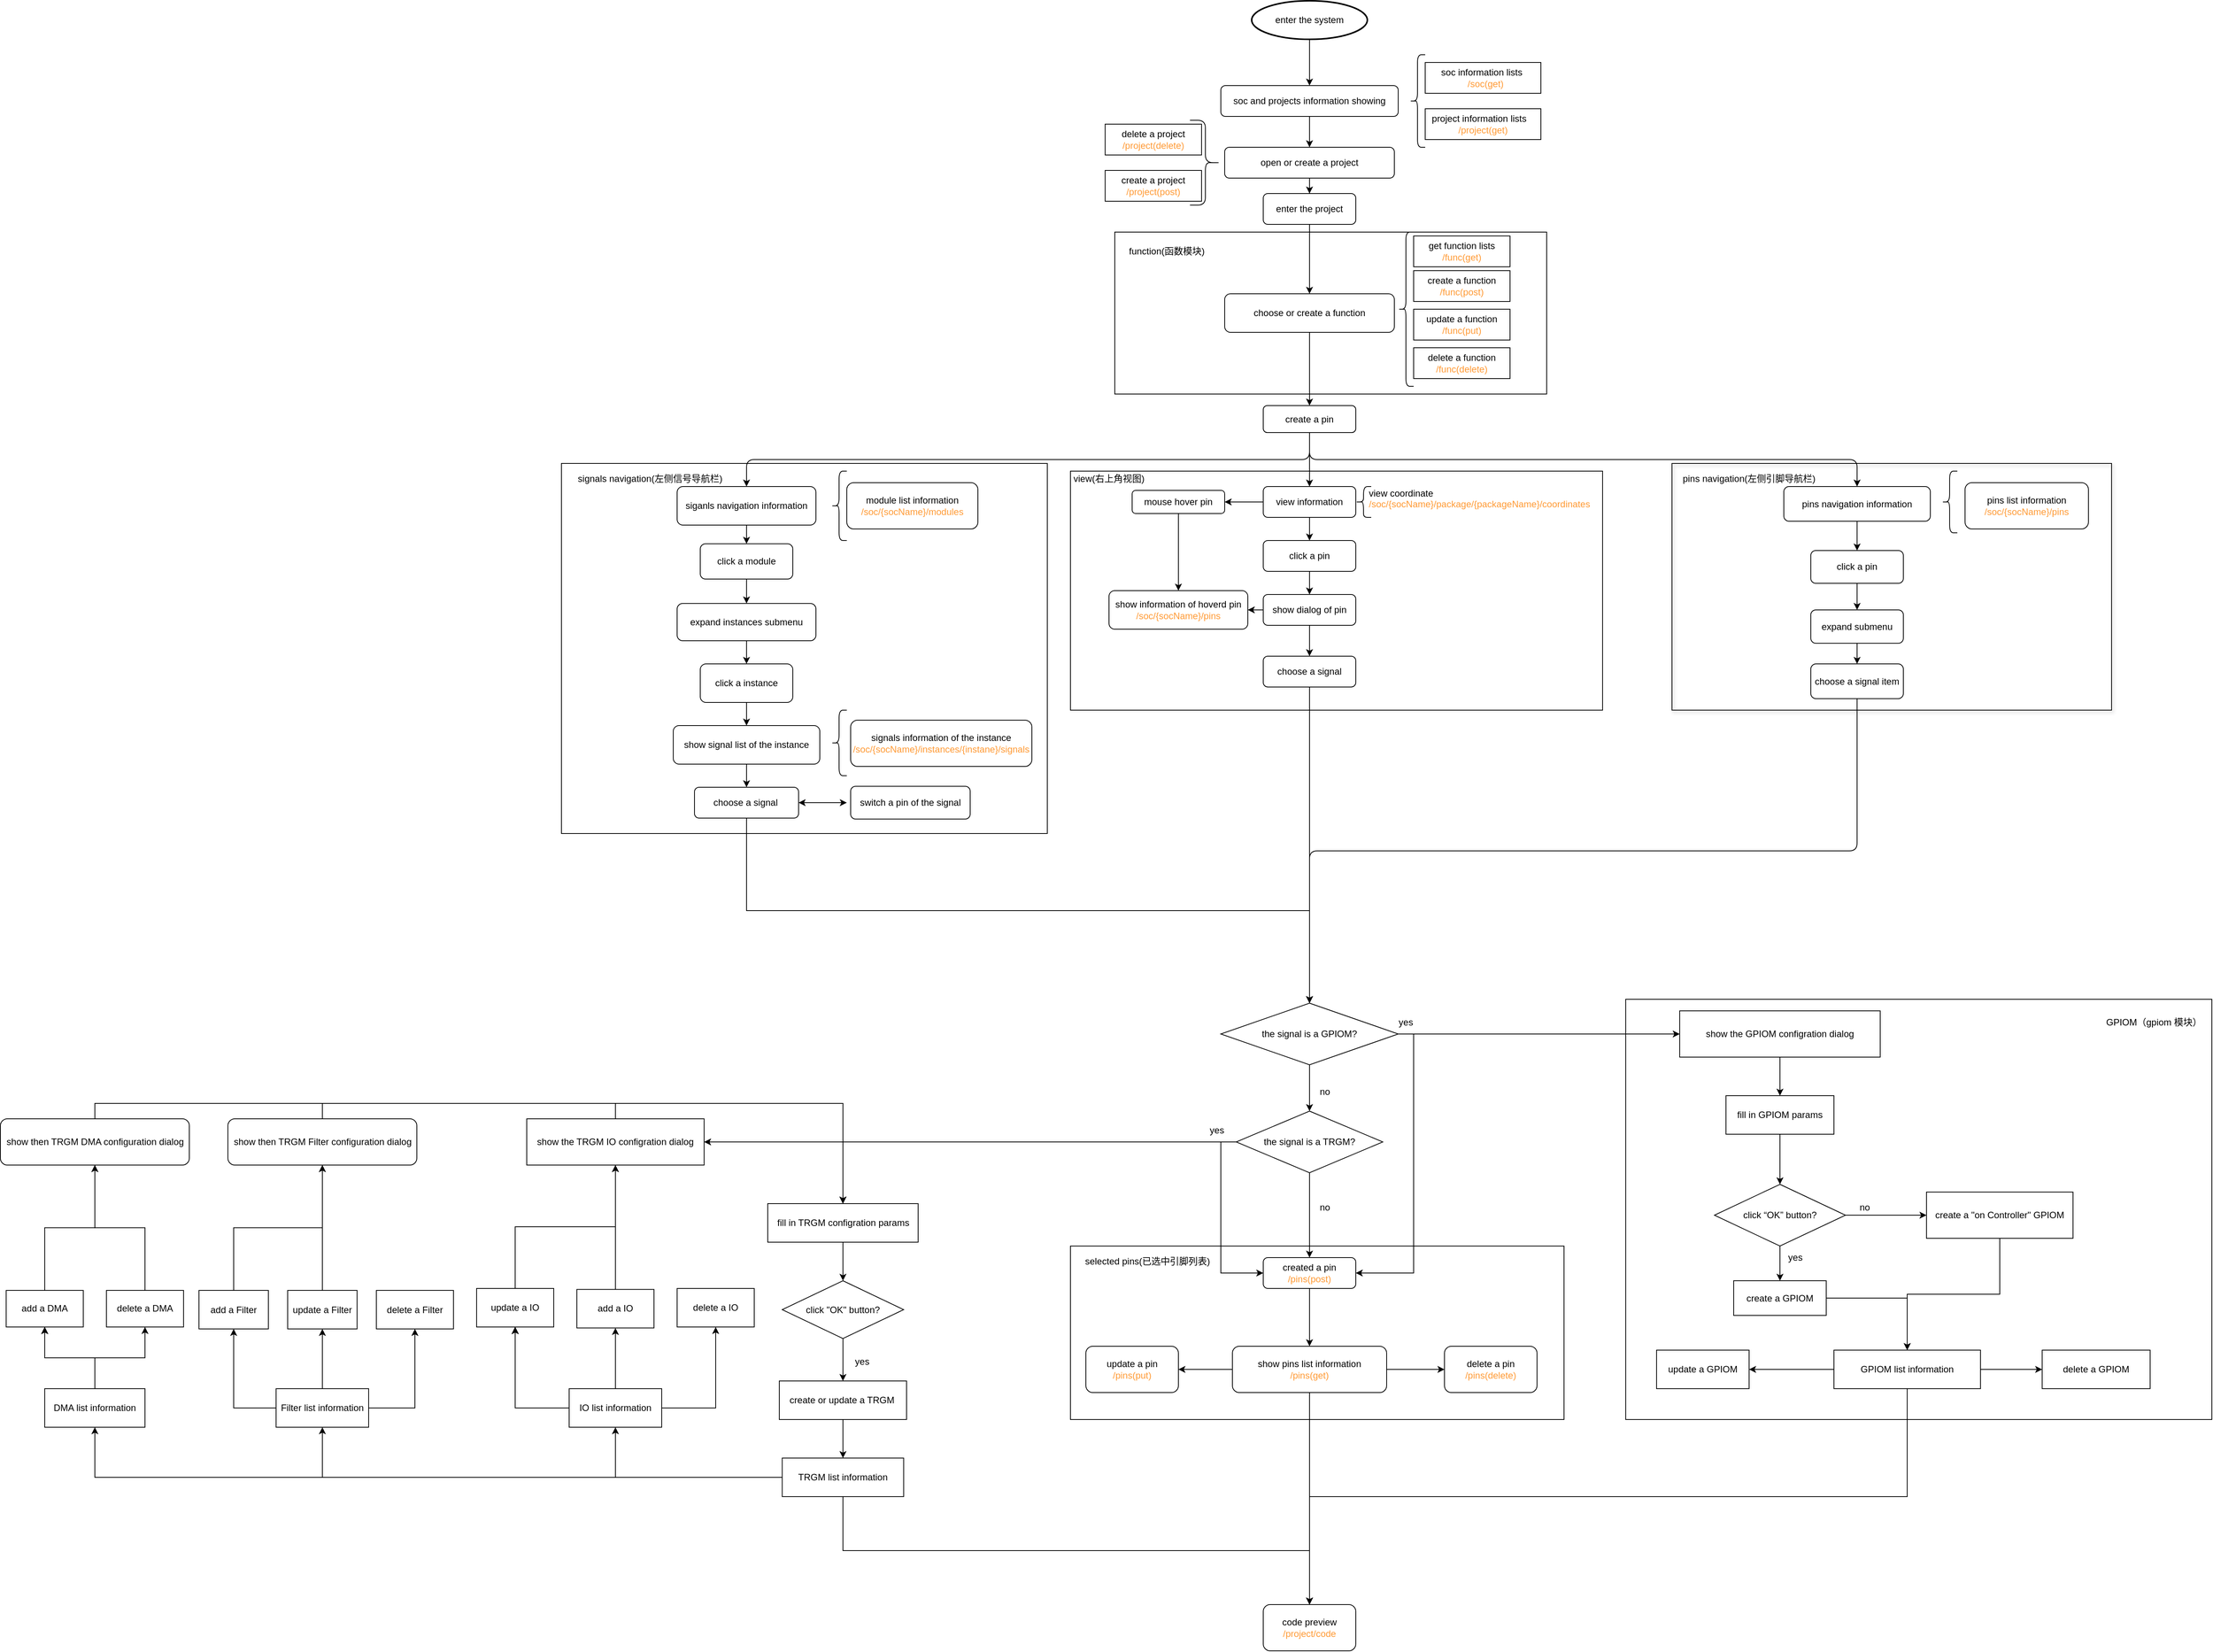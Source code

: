 <mxfile version="21.6.8" type="github">
  <diagram name="Page-1" id="edf60f1a-56cd-e834-aa8a-f176f3a09ee4">
    <mxGraphModel dx="4383" dy="2027" grid="1" gridSize="10" guides="1" tooltips="1" connect="1" arrows="1" fold="1" page="1" pageScale="1" pageWidth="1100" pageHeight="850" background="none" math="0" shadow="0">
      <root>
        <mxCell id="0" />
        <mxCell id="1" parent="0" />
        <mxCell id="0kwE7LdaJHEwsBCoahu8-102" value="" style="rounded=0;whiteSpace=wrap;html=1;fillColor=none;" vertex="1" parent="1">
          <mxGeometry x="850" y="1185" width="760" height="545" as="geometry" />
        </mxCell>
        <mxCell id="0kwE7LdaJHEwsBCoahu8-97" value="" style="rounded=0;whiteSpace=wrap;html=1;fillColor=none;" vertex="1" parent="1">
          <mxGeometry x="130" y="1505" width="640" height="225" as="geometry" />
        </mxCell>
        <mxCell id="0kwE7LdaJHEwsBCoahu8-68" value="" style="rounded=0;whiteSpace=wrap;html=1;fillColor=none;" vertex="1" parent="1">
          <mxGeometry x="187.5" y="190" width="560" height="210" as="geometry" />
        </mxCell>
        <mxCell id="0kwE7LdaJHEwsBCoahu8-44" value="" style="rounded=0;whiteSpace=wrap;html=1;fillColor=none;" vertex="1" parent="1">
          <mxGeometry x="-530" y="490" width="630" height="480" as="geometry" />
        </mxCell>
        <mxCell id="0kwE7LdaJHEwsBCoahu8-19" value="" style="rounded=0;whiteSpace=wrap;html=1;shadow=1;fillColor=none;" vertex="1" parent="1">
          <mxGeometry x="910" y="490" width="570" height="320" as="geometry" />
        </mxCell>
        <mxCell id="lEjcD8XYRMhrM-3Tr-5c-185" value="" style="rounded=0;whiteSpace=wrap;html=1;gradientColor=default;fillColor=none;" parent="1" vertex="1">
          <mxGeometry x="130" y="500" width="690" height="310" as="geometry" />
        </mxCell>
        <mxCell id="lEjcD8XYRMhrM-3Tr-5c-83" style="edgeStyle=orthogonalEdgeStyle;rounded=0;orthogonalLoop=1;jettySize=auto;html=1;exitX=0.5;exitY=1;exitDx=0;exitDy=0;entryX=0.5;entryY=0;entryDx=0;entryDy=0;" parent="1" source="lEjcD8XYRMhrM-3Tr-5c-56" target="lEjcD8XYRMhrM-3Tr-5c-76" edge="1">
          <mxGeometry relative="1" as="geometry" />
        </mxCell>
        <mxCell id="lEjcD8XYRMhrM-3Tr-5c-56" value="soc and projects information showing" style="rounded=1;whiteSpace=wrap;html=1;" parent="1" vertex="1">
          <mxGeometry x="325" width="230" height="40" as="geometry" />
        </mxCell>
        <mxCell id="lEjcD8XYRMhrM-3Tr-5c-99" value="" style="edgeStyle=orthogonalEdgeStyle;rounded=0;orthogonalLoop=1;jettySize=auto;html=1;" parent="1" source="lEjcD8XYRMhrM-3Tr-5c-76" target="lEjcD8XYRMhrM-3Tr-5c-98" edge="1">
          <mxGeometry relative="1" as="geometry" />
        </mxCell>
        <mxCell id="lEjcD8XYRMhrM-3Tr-5c-76" value="open or create a project" style="rounded=1;whiteSpace=wrap;html=1;" parent="1" vertex="1">
          <mxGeometry x="330" y="80" width="220" height="40" as="geometry" />
        </mxCell>
        <mxCell id="0kwE7LdaJHEwsBCoahu8-67" style="edgeStyle=orthogonalEdgeStyle;rounded=0;orthogonalLoop=1;jettySize=auto;html=1;exitX=0.5;exitY=1;exitDx=0;exitDy=0;exitPerimeter=0;" edge="1" parent="1" source="lEjcD8XYRMhrM-3Tr-5c-91" target="lEjcD8XYRMhrM-3Tr-5c-56">
          <mxGeometry relative="1" as="geometry" />
        </mxCell>
        <mxCell id="lEjcD8XYRMhrM-3Tr-5c-91" value="enter the system" style="strokeWidth=2;html=1;shape=mxgraph.flowchart.start_1;whiteSpace=wrap;" parent="1" vertex="1">
          <mxGeometry x="365" y="-110" width="150" height="50" as="geometry" />
        </mxCell>
        <mxCell id="lEjcD8XYRMhrM-3Tr-5c-86" value="create a project&lt;br&gt;&lt;font color=&quot;#ff9933&quot;&gt;/project(post)&lt;/font&gt;" style="whiteSpace=wrap;html=1;" parent="1" vertex="1">
          <mxGeometry x="175" y="110" width="125" height="40" as="geometry" />
        </mxCell>
        <mxCell id="lEjcD8XYRMhrM-3Tr-5c-88" value="delete a project&lt;br&gt;&lt;font color=&quot;#ff9933&quot;&gt;/project(delete)&lt;/font&gt;" style="whiteSpace=wrap;html=1;" parent="1" vertex="1">
          <mxGeometry x="175" y="50" width="125" height="40" as="geometry" />
        </mxCell>
        <mxCell id="lEjcD8XYRMhrM-3Tr-5c-95" value="" style="shape=curlyBracket;whiteSpace=wrap;html=1;rounded=1;flipH=1;labelPosition=right;verticalLabelPosition=middle;align=left;verticalAlign=middle;size=0.5;" parent="1" vertex="1">
          <mxGeometry x="285" y="45" width="40" height="110" as="geometry" />
        </mxCell>
        <mxCell id="lEjcD8XYRMhrM-3Tr-5c-70" value="soc information lists&amp;nbsp; &amp;nbsp;&amp;nbsp;&lt;font color=&quot;#ff9933&quot;&gt;/soc(get)&lt;/font&gt;" style="whiteSpace=wrap;html=1;" parent="1" vertex="1">
          <mxGeometry x="590" y="-30" width="150" height="40" as="geometry" />
        </mxCell>
        <mxCell id="lEjcD8XYRMhrM-3Tr-5c-72" value="project information lists&amp;nbsp; &amp;nbsp; &lt;font color=&quot;#ff9933&quot;&gt;/project(get)&lt;/font&gt;" style="whiteSpace=wrap;html=1;" parent="1" vertex="1">
          <mxGeometry x="590" y="30" width="150" height="40" as="geometry" />
        </mxCell>
        <mxCell id="lEjcD8XYRMhrM-3Tr-5c-97" value="" style="shape=curlyBracket;whiteSpace=wrap;html=1;rounded=1;labelPosition=left;verticalLabelPosition=middle;align=right;verticalAlign=middle;" parent="1" vertex="1">
          <mxGeometry x="570" y="-40" width="20" height="120" as="geometry" />
        </mxCell>
        <mxCell id="lEjcD8XYRMhrM-3Tr-5c-101" value="" style="edgeStyle=orthogonalEdgeStyle;rounded=0;orthogonalLoop=1;jettySize=auto;html=1;" parent="1" source="lEjcD8XYRMhrM-3Tr-5c-98" target="lEjcD8XYRMhrM-3Tr-5c-100" edge="1">
          <mxGeometry relative="1" as="geometry" />
        </mxCell>
        <mxCell id="lEjcD8XYRMhrM-3Tr-5c-98" value="enter the project" style="whiteSpace=wrap;html=1;rounded=1;" parent="1" vertex="1">
          <mxGeometry x="380" y="140" width="120" height="40" as="geometry" />
        </mxCell>
        <mxCell id="lEjcD8XYRMhrM-3Tr-5c-157" value="" style="edgeStyle=orthogonalEdgeStyle;rounded=0;orthogonalLoop=1;jettySize=auto;html=1;" parent="1" source="lEjcD8XYRMhrM-3Tr-5c-100" target="lEjcD8XYRMhrM-3Tr-5c-156" edge="1">
          <mxGeometry relative="1" as="geometry" />
        </mxCell>
        <mxCell id="lEjcD8XYRMhrM-3Tr-5c-100" value="choose or create a function" style="whiteSpace=wrap;html=1;rounded=1;" parent="1" vertex="1">
          <mxGeometry x="330" y="270" width="220" height="50" as="geometry" />
        </mxCell>
        <mxCell id="lEjcD8XYRMhrM-3Tr-5c-102" value="" style="shape=curlyBracket;whiteSpace=wrap;html=1;rounded=1;labelPosition=left;verticalLabelPosition=middle;align=right;verticalAlign=middle;" parent="1" vertex="1">
          <mxGeometry x="555" y="190" width="20" height="200" as="geometry" />
        </mxCell>
        <mxCell id="lEjcD8XYRMhrM-3Tr-5c-103" value="get function lists&lt;br&gt;&lt;font color=&quot;#ff9933&quot;&gt;/func(get)&lt;/font&gt;" style="whiteSpace=wrap;html=1;" parent="1" vertex="1">
          <mxGeometry x="575" y="195" width="125" height="40" as="geometry" />
        </mxCell>
        <mxCell id="lEjcD8XYRMhrM-3Tr-5c-104" value="create a function&lt;br&gt;&lt;font color=&quot;#ff9933&quot;&gt;/func(post)&lt;/font&gt;" style="whiteSpace=wrap;html=1;" parent="1" vertex="1">
          <mxGeometry x="575" y="240" width="125" height="40" as="geometry" />
        </mxCell>
        <mxCell id="lEjcD8XYRMhrM-3Tr-5c-105" value="update a function&lt;br&gt;&lt;font color=&quot;#ff9933&quot;&gt;/func(put)&lt;/font&gt;" style="whiteSpace=wrap;html=1;" parent="1" vertex="1">
          <mxGeometry x="575" y="290" width="125" height="40" as="geometry" />
        </mxCell>
        <mxCell id="lEjcD8XYRMhrM-3Tr-5c-106" value="delete a function&lt;br&gt;&lt;font color=&quot;#ff9933&quot;&gt;/func(delete)&lt;/font&gt;" style="whiteSpace=wrap;html=1;" parent="1" vertex="1">
          <mxGeometry x="575" y="340" width="125" height="40" as="geometry" />
        </mxCell>
        <mxCell id="lEjcD8XYRMhrM-3Tr-5c-159" value="" style="edgeStyle=orthogonalEdgeStyle;rounded=1;orthogonalLoop=1;jettySize=auto;html=1;" parent="1" source="lEjcD8XYRMhrM-3Tr-5c-156" target="lEjcD8XYRMhrM-3Tr-5c-158" edge="1">
          <mxGeometry relative="1" as="geometry" />
        </mxCell>
        <mxCell id="0kwE7LdaJHEwsBCoahu8-20" style="edgeStyle=orthogonalEdgeStyle;rounded=1;orthogonalLoop=1;jettySize=auto;html=1;exitX=0.5;exitY=1;exitDx=0;exitDy=0;entryX=0.5;entryY=0;entryDx=0;entryDy=0;" edge="1" parent="1" source="lEjcD8XYRMhrM-3Tr-5c-156" target="lEjcD8XYRMhrM-3Tr-5c-186">
          <mxGeometry relative="1" as="geometry" />
        </mxCell>
        <mxCell id="0kwE7LdaJHEwsBCoahu8-47" style="edgeStyle=orthogonalEdgeStyle;rounded=1;orthogonalLoop=1;jettySize=auto;html=1;exitX=0.5;exitY=1;exitDx=0;exitDy=0;" edge="1" parent="1" source="lEjcD8XYRMhrM-3Tr-5c-156" target="0kwE7LdaJHEwsBCoahu8-22">
          <mxGeometry relative="1" as="geometry" />
        </mxCell>
        <mxCell id="lEjcD8XYRMhrM-3Tr-5c-156" value="create a pin" style="whiteSpace=wrap;html=1;rounded=1;" parent="1" vertex="1">
          <mxGeometry x="380" y="415" width="120" height="35" as="geometry" />
        </mxCell>
        <mxCell id="lEjcD8XYRMhrM-3Tr-5c-168" value="" style="edgeStyle=orthogonalEdgeStyle;rounded=0;orthogonalLoop=1;jettySize=auto;html=1;" parent="1" source="lEjcD8XYRMhrM-3Tr-5c-158" target="lEjcD8XYRMhrM-3Tr-5c-167" edge="1">
          <mxGeometry relative="1" as="geometry" />
        </mxCell>
        <mxCell id="lEjcD8XYRMhrM-3Tr-5c-172" value="" style="edgeStyle=orthogonalEdgeStyle;rounded=0;orthogonalLoop=1;jettySize=auto;html=1;" parent="1" source="lEjcD8XYRMhrM-3Tr-5c-158" target="lEjcD8XYRMhrM-3Tr-5c-171" edge="1">
          <mxGeometry relative="1" as="geometry" />
        </mxCell>
        <mxCell id="lEjcD8XYRMhrM-3Tr-5c-158" value="view information" style="whiteSpace=wrap;html=1;rounded=1;" parent="1" vertex="1">
          <mxGeometry x="380" y="520" width="120" height="40" as="geometry" />
        </mxCell>
        <mxCell id="lEjcD8XYRMhrM-3Tr-5c-160" value="view(右上角视图)" style="text;html=1;strokeColor=none;fillColor=none;align=center;verticalAlign=middle;whiteSpace=wrap;rounded=0;" parent="1" vertex="1">
          <mxGeometry x="120" y="495" width="120" height="30" as="geometry" />
        </mxCell>
        <mxCell id="lEjcD8XYRMhrM-3Tr-5c-170" value="" style="edgeStyle=orthogonalEdgeStyle;rounded=0;orthogonalLoop=1;jettySize=auto;html=1;" parent="1" source="lEjcD8XYRMhrM-3Tr-5c-167" target="lEjcD8XYRMhrM-3Tr-5c-169" edge="1">
          <mxGeometry relative="1" as="geometry" />
        </mxCell>
        <mxCell id="lEjcD8XYRMhrM-3Tr-5c-167" value="mouse hover pin" style="whiteSpace=wrap;html=1;rounded=1;" parent="1" vertex="1">
          <mxGeometry x="210" y="525" width="120" height="30" as="geometry" />
        </mxCell>
        <mxCell id="lEjcD8XYRMhrM-3Tr-5c-169" value="show information of hoverd pin&lt;br&gt;&lt;font color=&quot;#ff9933&quot;&gt;/soc/{socName}/pins&lt;/font&gt;" style="whiteSpace=wrap;html=1;rounded=1;" parent="1" vertex="1">
          <mxGeometry x="180" y="655" width="180" height="50" as="geometry" />
        </mxCell>
        <mxCell id="lEjcD8XYRMhrM-3Tr-5c-174" value="" style="edgeStyle=orthogonalEdgeStyle;rounded=0;orthogonalLoop=1;jettySize=auto;html=1;" parent="1" source="lEjcD8XYRMhrM-3Tr-5c-171" target="lEjcD8XYRMhrM-3Tr-5c-173" edge="1">
          <mxGeometry relative="1" as="geometry" />
        </mxCell>
        <mxCell id="lEjcD8XYRMhrM-3Tr-5c-171" value="click a pin" style="whiteSpace=wrap;html=1;rounded=1;" parent="1" vertex="1">
          <mxGeometry x="380" y="590" width="120" height="40" as="geometry" />
        </mxCell>
        <mxCell id="lEjcD8XYRMhrM-3Tr-5c-176" value="" style="edgeStyle=orthogonalEdgeStyle;rounded=0;orthogonalLoop=1;jettySize=auto;html=1;" parent="1" source="lEjcD8XYRMhrM-3Tr-5c-173" target="lEjcD8XYRMhrM-3Tr-5c-175" edge="1">
          <mxGeometry relative="1" as="geometry" />
        </mxCell>
        <mxCell id="0kwE7LdaJHEwsBCoahu8-9" style="edgeStyle=orthogonalEdgeStyle;rounded=0;orthogonalLoop=1;jettySize=auto;html=1;exitX=0;exitY=0.5;exitDx=0;exitDy=0;entryX=1;entryY=0.5;entryDx=0;entryDy=0;" edge="1" parent="1" source="lEjcD8XYRMhrM-3Tr-5c-173" target="lEjcD8XYRMhrM-3Tr-5c-169">
          <mxGeometry relative="1" as="geometry" />
        </mxCell>
        <mxCell id="lEjcD8XYRMhrM-3Tr-5c-173" value="show dialog of pin" style="whiteSpace=wrap;html=1;rounded=1;" parent="1" vertex="1">
          <mxGeometry x="380" y="660" width="120" height="40" as="geometry" />
        </mxCell>
        <mxCell id="lEjcD8XYRMhrM-3Tr-5c-178" value="" style="edgeStyle=orthogonalEdgeStyle;rounded=0;orthogonalLoop=1;jettySize=auto;html=1;entryX=0.5;entryY=0;entryDx=0;entryDy=0;entryPerimeter=0;" parent="1" source="lEjcD8XYRMhrM-3Tr-5c-175" target="0kwE7LdaJHEwsBCoahu8-49" edge="1">
          <mxGeometry relative="1" as="geometry" />
        </mxCell>
        <mxCell id="lEjcD8XYRMhrM-3Tr-5c-175" value="choose a signal" style="whiteSpace=wrap;html=1;rounded=1;" parent="1" vertex="1">
          <mxGeometry x="380" y="740" width="120" height="40" as="geometry" />
        </mxCell>
        <mxCell id="0kwE7LdaJHEwsBCoahu8-92" value="" style="edgeStyle=orthogonalEdgeStyle;rounded=0;orthogonalLoop=1;jettySize=auto;html=1;" edge="1" parent="1" source="lEjcD8XYRMhrM-3Tr-5c-177" target="0kwE7LdaJHEwsBCoahu8-91">
          <mxGeometry relative="1" as="geometry" />
        </mxCell>
        <mxCell id="lEjcD8XYRMhrM-3Tr-5c-177" value="created a pin&lt;br&gt;&lt;font color=&quot;#ff9933&quot;&gt;/pins(post)&lt;/font&gt;" style="whiteSpace=wrap;html=1;rounded=1;" parent="1" vertex="1">
          <mxGeometry x="380" y="1520" width="120" height="40" as="geometry" />
        </mxCell>
        <mxCell id="lEjcD8XYRMhrM-3Tr-5c-184" value="view coordinate&lt;br&gt;&lt;font color=&quot;#ff9933&quot;&gt;/soc/{socName}/package/{packageName}/coordinates&lt;/font&gt;" style="text;whiteSpace=wrap;html=1;" parent="1" vertex="1">
          <mxGeometry x="515" y="515" width="320" height="50" as="geometry" />
        </mxCell>
        <mxCell id="0kwE7LdaJHEwsBCoahu8-5" value="" style="edgeStyle=orthogonalEdgeStyle;rounded=0;orthogonalLoop=1;jettySize=auto;html=1;" edge="1" parent="1" source="lEjcD8XYRMhrM-3Tr-5c-186" target="0kwE7LdaJHEwsBCoahu8-4">
          <mxGeometry relative="1" as="geometry" />
        </mxCell>
        <mxCell id="lEjcD8XYRMhrM-3Tr-5c-186" value="pins navigation information" style="rounded=1;whiteSpace=wrap;html=1;" parent="1" vertex="1">
          <mxGeometry x="1055" y="520" width="190" height="45" as="geometry" />
        </mxCell>
        <mxCell id="0kwE7LdaJHEwsBCoahu8-1" value="" style="shape=curlyBracket;whiteSpace=wrap;html=1;rounded=1;labelPosition=left;verticalLabelPosition=middle;align=right;verticalAlign=middle;size=0.5;" vertex="1" parent="1">
          <mxGeometry x="500" y="520" width="20" height="40" as="geometry" />
        </mxCell>
        <mxCell id="0kwE7LdaJHEwsBCoahu8-2" value="" style="shape=curlyBracket;whiteSpace=wrap;html=1;rounded=1;labelPosition=left;verticalLabelPosition=middle;align=right;verticalAlign=middle;" vertex="1" parent="1">
          <mxGeometry x="1260" y="500" width="20" height="80" as="geometry" />
        </mxCell>
        <mxCell id="0kwE7LdaJHEwsBCoahu8-3" value="pins list information&lt;br&gt;&lt;font color=&quot;#ff9933&quot;&gt;/soc/{socName}/pins&lt;/font&gt;" style="rounded=1;whiteSpace=wrap;html=1;" vertex="1" parent="1">
          <mxGeometry x="1290" y="515" width="160" height="60" as="geometry" />
        </mxCell>
        <mxCell id="0kwE7LdaJHEwsBCoahu8-13" value="" style="edgeStyle=orthogonalEdgeStyle;rounded=0;orthogonalLoop=1;jettySize=auto;html=1;" edge="1" parent="1" source="0kwE7LdaJHEwsBCoahu8-4" target="0kwE7LdaJHEwsBCoahu8-12">
          <mxGeometry relative="1" as="geometry" />
        </mxCell>
        <mxCell id="0kwE7LdaJHEwsBCoahu8-4" value="click a pin" style="whiteSpace=wrap;html=1;rounded=1;" vertex="1" parent="1">
          <mxGeometry x="1090" y="603" width="120" height="42.5" as="geometry" />
        </mxCell>
        <mxCell id="0kwE7LdaJHEwsBCoahu8-15" value="" style="edgeStyle=orthogonalEdgeStyle;rounded=0;orthogonalLoop=1;jettySize=auto;html=1;" edge="1" parent="1" source="0kwE7LdaJHEwsBCoahu8-12" target="0kwE7LdaJHEwsBCoahu8-14">
          <mxGeometry relative="1" as="geometry" />
        </mxCell>
        <mxCell id="0kwE7LdaJHEwsBCoahu8-12" value="expand submenu" style="whiteSpace=wrap;html=1;rounded=1;" vertex="1" parent="1">
          <mxGeometry x="1090" y="680" width="120" height="43.25" as="geometry" />
        </mxCell>
        <mxCell id="0kwE7LdaJHEwsBCoahu8-18" style="edgeStyle=orthogonalEdgeStyle;rounded=1;orthogonalLoop=1;jettySize=auto;html=1;exitX=0.5;exitY=1;exitDx=0;exitDy=0;entryX=0.5;entryY=0;entryDx=0;entryDy=0;" edge="1" parent="1" source="0kwE7LdaJHEwsBCoahu8-14" target="0kwE7LdaJHEwsBCoahu8-49">
          <mxGeometry relative="1" as="geometry">
            <mxPoint x="440" y="1320" as="targetPoint" />
          </mxGeometry>
        </mxCell>
        <mxCell id="0kwE7LdaJHEwsBCoahu8-14" value="choose a signal item" style="whiteSpace=wrap;html=1;rounded=1;" vertex="1" parent="1">
          <mxGeometry x="1090" y="750" width="120" height="45.13" as="geometry" />
        </mxCell>
        <mxCell id="0kwE7LdaJHEwsBCoahu8-21" value="pins navigation(左侧引脚导航栏)" style="text;html=1;strokeColor=none;fillColor=none;align=center;verticalAlign=middle;whiteSpace=wrap;rounded=0;" vertex="1" parent="1">
          <mxGeometry x="910" y="495" width="200" height="30" as="geometry" />
        </mxCell>
        <mxCell id="0kwE7LdaJHEwsBCoahu8-27" value="" style="edgeStyle=orthogonalEdgeStyle;rounded=0;orthogonalLoop=1;jettySize=auto;html=1;" edge="1" parent="1" source="0kwE7LdaJHEwsBCoahu8-22" target="0kwE7LdaJHEwsBCoahu8-26">
          <mxGeometry relative="1" as="geometry" />
        </mxCell>
        <mxCell id="0kwE7LdaJHEwsBCoahu8-22" value="siganls navigation information" style="rounded=1;whiteSpace=wrap;html=1;" vertex="1" parent="1">
          <mxGeometry x="-380" y="520" width="180" height="50" as="geometry" />
        </mxCell>
        <mxCell id="0kwE7LdaJHEwsBCoahu8-23" value="" style="shape=curlyBracket;whiteSpace=wrap;html=1;rounded=1;labelPosition=left;verticalLabelPosition=middle;align=right;verticalAlign=middle;" vertex="1" parent="1">
          <mxGeometry x="-180" y="500" width="20" height="90" as="geometry" />
        </mxCell>
        <mxCell id="0kwE7LdaJHEwsBCoahu8-24" value="module list information&lt;br&gt;&lt;font color=&quot;#ff9933&quot;&gt;/soc/{socName}/modules&lt;/font&gt;" style="rounded=1;whiteSpace=wrap;html=1;" vertex="1" parent="1">
          <mxGeometry x="-160" y="515" width="170" height="60" as="geometry" />
        </mxCell>
        <mxCell id="0kwE7LdaJHEwsBCoahu8-29" value="" style="edgeStyle=orthogonalEdgeStyle;rounded=0;orthogonalLoop=1;jettySize=auto;html=1;" edge="1" parent="1" source="0kwE7LdaJHEwsBCoahu8-26" target="0kwE7LdaJHEwsBCoahu8-28">
          <mxGeometry relative="1" as="geometry" />
        </mxCell>
        <mxCell id="0kwE7LdaJHEwsBCoahu8-26" value="click a module" style="whiteSpace=wrap;html=1;rounded=1;" vertex="1" parent="1">
          <mxGeometry x="-350" y="594.25" width="120" height="45.75" as="geometry" />
        </mxCell>
        <mxCell id="0kwE7LdaJHEwsBCoahu8-31" value="" style="edgeStyle=orthogonalEdgeStyle;rounded=0;orthogonalLoop=1;jettySize=auto;html=1;" edge="1" parent="1" source="0kwE7LdaJHEwsBCoahu8-28" target="0kwE7LdaJHEwsBCoahu8-30">
          <mxGeometry relative="1" as="geometry" />
        </mxCell>
        <mxCell id="0kwE7LdaJHEwsBCoahu8-28" value="expand instances submenu" style="whiteSpace=wrap;html=1;rounded=1;" vertex="1" parent="1">
          <mxGeometry x="-380" y="671.62" width="180" height="48.38" as="geometry" />
        </mxCell>
        <mxCell id="0kwE7LdaJHEwsBCoahu8-33" value="" style="edgeStyle=orthogonalEdgeStyle;rounded=0;orthogonalLoop=1;jettySize=auto;html=1;" edge="1" parent="1" source="0kwE7LdaJHEwsBCoahu8-30" target="0kwE7LdaJHEwsBCoahu8-32">
          <mxGeometry relative="1" as="geometry" />
        </mxCell>
        <mxCell id="0kwE7LdaJHEwsBCoahu8-30" value="click a instance" style="whiteSpace=wrap;html=1;rounded=1;" vertex="1" parent="1">
          <mxGeometry x="-350" y="750" width="120" height="50" as="geometry" />
        </mxCell>
        <mxCell id="0kwE7LdaJHEwsBCoahu8-35" value="" style="edgeStyle=orthogonalEdgeStyle;rounded=0;orthogonalLoop=1;jettySize=auto;html=1;" edge="1" parent="1" source="0kwE7LdaJHEwsBCoahu8-32" target="0kwE7LdaJHEwsBCoahu8-34">
          <mxGeometry relative="1" as="geometry" />
        </mxCell>
        <mxCell id="0kwE7LdaJHEwsBCoahu8-32" value="show signal list of the instance" style="whiteSpace=wrap;html=1;rounded=1;" vertex="1" parent="1">
          <mxGeometry x="-385" y="830" width="190" height="50" as="geometry" />
        </mxCell>
        <mxCell id="0kwE7LdaJHEwsBCoahu8-41" style="edgeStyle=orthogonalEdgeStyle;rounded=0;orthogonalLoop=1;jettySize=auto;html=1;exitX=0.5;exitY=1;exitDx=0;exitDy=0;entryX=0.5;entryY=0;entryDx=0;entryDy=0;" edge="1" parent="1" source="0kwE7LdaJHEwsBCoahu8-34" target="0kwE7LdaJHEwsBCoahu8-49">
          <mxGeometry relative="1" as="geometry" />
        </mxCell>
        <mxCell id="0kwE7LdaJHEwsBCoahu8-34" value="choose a signal&amp;nbsp;" style="whiteSpace=wrap;html=1;rounded=1;" vertex="1" parent="1">
          <mxGeometry x="-357.5" y="910" width="135" height="40" as="geometry" />
        </mxCell>
        <mxCell id="0kwE7LdaJHEwsBCoahu8-38" value="switch a pin of the signal" style="whiteSpace=wrap;html=1;rounded=1;" vertex="1" parent="1">
          <mxGeometry x="-155" y="908.75" width="155" height="42.5" as="geometry" />
        </mxCell>
        <mxCell id="0kwE7LdaJHEwsBCoahu8-43" value="" style="endArrow=classic;startArrow=classic;html=1;rounded=0;" edge="1" parent="1">
          <mxGeometry width="50" height="50" relative="1" as="geometry">
            <mxPoint x="-222.5" y="930" as="sourcePoint" />
            <mxPoint x="-160" y="930" as="targetPoint" />
          </mxGeometry>
        </mxCell>
        <mxCell id="0kwE7LdaJHEwsBCoahu8-45" value="signals navigation(左侧信号导航栏)" style="text;html=1;strokeColor=none;fillColor=none;align=center;verticalAlign=middle;whiteSpace=wrap;rounded=0;" vertex="1" parent="1">
          <mxGeometry x="-520" y="495" width="210" height="30" as="geometry" />
        </mxCell>
        <mxCell id="0kwE7LdaJHEwsBCoahu8-53" value="" style="edgeStyle=orthogonalEdgeStyle;rounded=0;orthogonalLoop=1;jettySize=auto;html=1;" edge="1" parent="1" source="0kwE7LdaJHEwsBCoahu8-49" target="0kwE7LdaJHEwsBCoahu8-52">
          <mxGeometry relative="1" as="geometry" />
        </mxCell>
        <mxCell id="0kwE7LdaJHEwsBCoahu8-57" value="" style="edgeStyle=orthogonalEdgeStyle;rounded=0;orthogonalLoop=1;jettySize=auto;html=1;" edge="1" parent="1" source="0kwE7LdaJHEwsBCoahu8-49" target="0kwE7LdaJHEwsBCoahu8-56">
          <mxGeometry relative="1" as="geometry" />
        </mxCell>
        <mxCell id="0kwE7LdaJHEwsBCoahu8-59" style="edgeStyle=orthogonalEdgeStyle;rounded=0;orthogonalLoop=1;jettySize=auto;html=1;exitX=1;exitY=0.5;exitDx=0;exitDy=0;entryX=1;entryY=0.5;entryDx=0;entryDy=0;" edge="1" parent="1" source="0kwE7LdaJHEwsBCoahu8-49" target="lEjcD8XYRMhrM-3Tr-5c-177">
          <mxGeometry relative="1" as="geometry" />
        </mxCell>
        <mxCell id="0kwE7LdaJHEwsBCoahu8-49" value="the signal is a GPIOM?" style="rhombus;whiteSpace=wrap;html=1;" vertex="1" parent="1">
          <mxGeometry x="325" y="1190" width="230" height="80" as="geometry" />
        </mxCell>
        <mxCell id="0kwE7LdaJHEwsBCoahu8-50" value="no" style="text;html=1;strokeColor=none;fillColor=none;align=center;verticalAlign=middle;whiteSpace=wrap;rounded=0;" vertex="1" parent="1">
          <mxGeometry x="430" y="1290" width="60" height="30" as="geometry" />
        </mxCell>
        <mxCell id="0kwE7LdaJHEwsBCoahu8-54" style="edgeStyle=orthogonalEdgeStyle;rounded=0;orthogonalLoop=1;jettySize=auto;html=1;exitX=0.5;exitY=1;exitDx=0;exitDy=0;entryX=0.5;entryY=0;entryDx=0;entryDy=0;" edge="1" parent="1" source="0kwE7LdaJHEwsBCoahu8-52" target="lEjcD8XYRMhrM-3Tr-5c-177">
          <mxGeometry relative="1" as="geometry" />
        </mxCell>
        <mxCell id="0kwE7LdaJHEwsBCoahu8-62" value="" style="edgeStyle=orthogonalEdgeStyle;rounded=0;orthogonalLoop=1;jettySize=auto;html=1;" edge="1" parent="1" source="0kwE7LdaJHEwsBCoahu8-52" target="0kwE7LdaJHEwsBCoahu8-61">
          <mxGeometry relative="1" as="geometry" />
        </mxCell>
        <mxCell id="0kwE7LdaJHEwsBCoahu8-63" style="edgeStyle=orthogonalEdgeStyle;rounded=0;orthogonalLoop=1;jettySize=auto;html=1;exitX=0;exitY=0.5;exitDx=0;exitDy=0;entryX=0;entryY=0.5;entryDx=0;entryDy=0;" edge="1" parent="1" source="0kwE7LdaJHEwsBCoahu8-52" target="lEjcD8XYRMhrM-3Tr-5c-177">
          <mxGeometry relative="1" as="geometry" />
        </mxCell>
        <mxCell id="0kwE7LdaJHEwsBCoahu8-52" value="the signal is a TRGM?" style="rhombus;whiteSpace=wrap;html=1;" vertex="1" parent="1">
          <mxGeometry x="345" y="1330" width="190" height="80" as="geometry" />
        </mxCell>
        <mxCell id="0kwE7LdaJHEwsBCoahu8-55" value="no" style="text;html=1;strokeColor=none;fillColor=none;align=center;verticalAlign=middle;whiteSpace=wrap;rounded=0;" vertex="1" parent="1">
          <mxGeometry x="430" y="1440" width="60" height="30" as="geometry" />
        </mxCell>
        <mxCell id="0kwE7LdaJHEwsBCoahu8-74" value="" style="edgeStyle=orthogonalEdgeStyle;rounded=0;orthogonalLoop=1;jettySize=auto;html=1;" edge="1" parent="1" source="0kwE7LdaJHEwsBCoahu8-56" target="0kwE7LdaJHEwsBCoahu8-73">
          <mxGeometry relative="1" as="geometry" />
        </mxCell>
        <mxCell id="0kwE7LdaJHEwsBCoahu8-56" value="show the GPIOM configration dialog" style="whiteSpace=wrap;html=1;" vertex="1" parent="1">
          <mxGeometry x="920" y="1200" width="260" height="60" as="geometry" />
        </mxCell>
        <mxCell id="0kwE7LdaJHEwsBCoahu8-58" value="yes" style="text;html=1;strokeColor=none;fillColor=none;align=center;verticalAlign=middle;whiteSpace=wrap;rounded=0;" vertex="1" parent="1">
          <mxGeometry x="535" y="1200" width="60" height="30" as="geometry" />
        </mxCell>
        <mxCell id="0kwE7LdaJHEwsBCoahu8-176" style="edgeStyle=orthogonalEdgeStyle;rounded=0;orthogonalLoop=1;jettySize=auto;html=1;exitX=0.5;exitY=0;exitDx=0;exitDy=0;entryX=0.5;entryY=0;entryDx=0;entryDy=0;" edge="1" parent="1" source="0kwE7LdaJHEwsBCoahu8-61" target="0kwE7LdaJHEwsBCoahu8-105">
          <mxGeometry relative="1" as="geometry" />
        </mxCell>
        <mxCell id="0kwE7LdaJHEwsBCoahu8-61" value="show the TRGM IO configration dialog" style="whiteSpace=wrap;html=1;" vertex="1" parent="1">
          <mxGeometry x="-575" y="1340" width="230" height="60" as="geometry" />
        </mxCell>
        <mxCell id="0kwE7LdaJHEwsBCoahu8-64" value="yes" style="text;html=1;strokeColor=none;fillColor=none;align=center;verticalAlign=middle;whiteSpace=wrap;rounded=0;" vertex="1" parent="1">
          <mxGeometry x="290" y="1340" width="60" height="30" as="geometry" />
        </mxCell>
        <mxCell id="0kwE7LdaJHEwsBCoahu8-65" value="" style="shape=curlyBracket;whiteSpace=wrap;html=1;rounded=1;labelPosition=left;verticalLabelPosition=middle;align=right;verticalAlign=middle;size=0.5;" vertex="1" parent="1">
          <mxGeometry x="-180" y="810" width="20" height="85" as="geometry" />
        </mxCell>
        <mxCell id="0kwE7LdaJHEwsBCoahu8-66" value="signals information of the instance&lt;br&gt;&lt;font color=&quot;#ff9933&quot;&gt;/soc/{socName}/instances/{instane}/signals&lt;/font&gt;" style="rounded=1;whiteSpace=wrap;html=1;" vertex="1" parent="1">
          <mxGeometry x="-155" y="823" width="235" height="60" as="geometry" />
        </mxCell>
        <mxCell id="0kwE7LdaJHEwsBCoahu8-69" value="function(函数模块)" style="text;html=1;strokeColor=none;fillColor=none;align=center;verticalAlign=middle;whiteSpace=wrap;rounded=0;" vertex="1" parent="1">
          <mxGeometry x="200" y="200" width="110" height="30" as="geometry" />
        </mxCell>
        <mxCell id="0kwE7LdaJHEwsBCoahu8-76" value="" style="edgeStyle=orthogonalEdgeStyle;rounded=0;orthogonalLoop=1;jettySize=auto;html=1;" edge="1" parent="1" source="0kwE7LdaJHEwsBCoahu8-73" target="0kwE7LdaJHEwsBCoahu8-75">
          <mxGeometry relative="1" as="geometry" />
        </mxCell>
        <mxCell id="0kwE7LdaJHEwsBCoahu8-73" value="fill in GPIOM params" style="whiteSpace=wrap;html=1;" vertex="1" parent="1">
          <mxGeometry x="980" y="1310" width="140" height="50" as="geometry" />
        </mxCell>
        <mxCell id="0kwE7LdaJHEwsBCoahu8-78" value="" style="edgeStyle=orthogonalEdgeStyle;rounded=0;orthogonalLoop=1;jettySize=auto;html=1;" edge="1" parent="1" source="0kwE7LdaJHEwsBCoahu8-75" target="0kwE7LdaJHEwsBCoahu8-77">
          <mxGeometry relative="1" as="geometry" />
        </mxCell>
        <mxCell id="0kwE7LdaJHEwsBCoahu8-81" value="" style="edgeStyle=orthogonalEdgeStyle;rounded=0;orthogonalLoop=1;jettySize=auto;html=1;" edge="1" parent="1" source="0kwE7LdaJHEwsBCoahu8-75" target="0kwE7LdaJHEwsBCoahu8-80">
          <mxGeometry relative="1" as="geometry" />
        </mxCell>
        <mxCell id="0kwE7LdaJHEwsBCoahu8-75" value="click “OK” button?" style="rhombus;whiteSpace=wrap;html=1;" vertex="1" parent="1">
          <mxGeometry x="965" y="1425" width="170" height="80" as="geometry" />
        </mxCell>
        <mxCell id="0kwE7LdaJHEwsBCoahu8-84" value="" style="edgeStyle=orthogonalEdgeStyle;rounded=0;orthogonalLoop=1;jettySize=auto;html=1;" edge="1" parent="1" source="0kwE7LdaJHEwsBCoahu8-77" target="0kwE7LdaJHEwsBCoahu8-83">
          <mxGeometry relative="1" as="geometry" />
        </mxCell>
        <mxCell id="0kwE7LdaJHEwsBCoahu8-77" value="create a GPIOM" style="whiteSpace=wrap;html=1;" vertex="1" parent="1">
          <mxGeometry x="990" y="1550" width="120" height="45" as="geometry" />
        </mxCell>
        <mxCell id="0kwE7LdaJHEwsBCoahu8-79" value="yes" style="text;html=1;strokeColor=none;fillColor=none;align=center;verticalAlign=middle;whiteSpace=wrap;rounded=0;" vertex="1" parent="1">
          <mxGeometry x="1040" y="1505" width="60" height="30" as="geometry" />
        </mxCell>
        <mxCell id="0kwE7LdaJHEwsBCoahu8-85" style="edgeStyle=orthogonalEdgeStyle;rounded=0;orthogonalLoop=1;jettySize=auto;html=1;exitX=0.5;exitY=1;exitDx=0;exitDy=0;entryX=0.5;entryY=0;entryDx=0;entryDy=0;" edge="1" parent="1" source="0kwE7LdaJHEwsBCoahu8-80" target="0kwE7LdaJHEwsBCoahu8-83">
          <mxGeometry relative="1" as="geometry" />
        </mxCell>
        <mxCell id="0kwE7LdaJHEwsBCoahu8-80" value="create a &quot;on Controller&quot; GPIOM" style="whiteSpace=wrap;html=1;" vertex="1" parent="1">
          <mxGeometry x="1240" y="1435" width="190" height="60" as="geometry" />
        </mxCell>
        <mxCell id="0kwE7LdaJHEwsBCoahu8-82" value="no" style="text;html=1;strokeColor=none;fillColor=none;align=center;verticalAlign=middle;whiteSpace=wrap;rounded=0;" vertex="1" parent="1">
          <mxGeometry x="1130" y="1440" width="60" height="30" as="geometry" />
        </mxCell>
        <mxCell id="0kwE7LdaJHEwsBCoahu8-88" style="rounded=0;orthogonalLoop=1;jettySize=auto;html=1;exitX=1;exitY=0.5;exitDx=0;exitDy=0;entryX=0;entryY=0.5;entryDx=0;entryDy=0;" edge="1" parent="1" source="0kwE7LdaJHEwsBCoahu8-83" target="0kwE7LdaJHEwsBCoahu8-86">
          <mxGeometry relative="1" as="geometry" />
        </mxCell>
        <mxCell id="0kwE7LdaJHEwsBCoahu8-90" value="" style="edgeStyle=orthogonalEdgeStyle;rounded=0;orthogonalLoop=1;jettySize=auto;html=1;" edge="1" parent="1" source="0kwE7LdaJHEwsBCoahu8-83" target="0kwE7LdaJHEwsBCoahu8-89">
          <mxGeometry relative="1" as="geometry" />
        </mxCell>
        <mxCell id="0kwE7LdaJHEwsBCoahu8-101" style="edgeStyle=orthogonalEdgeStyle;rounded=0;orthogonalLoop=1;jettySize=auto;html=1;exitX=0.5;exitY=1;exitDx=0;exitDy=0;" edge="1" parent="1" source="0kwE7LdaJHEwsBCoahu8-83" target="0kwE7LdaJHEwsBCoahu8-99">
          <mxGeometry relative="1" as="geometry" />
        </mxCell>
        <mxCell id="0kwE7LdaJHEwsBCoahu8-83" value="GPIOM list information" style="whiteSpace=wrap;html=1;" vertex="1" parent="1">
          <mxGeometry x="1120" y="1640" width="190" height="50" as="geometry" />
        </mxCell>
        <mxCell id="0kwE7LdaJHEwsBCoahu8-86" value="delete a GPIOM" style="rounded=0;whiteSpace=wrap;html=1;" vertex="1" parent="1">
          <mxGeometry x="1390" y="1640" width="140" height="50" as="geometry" />
        </mxCell>
        <mxCell id="0kwE7LdaJHEwsBCoahu8-89" value="update a GPIOM" style="whiteSpace=wrap;html=1;" vertex="1" parent="1">
          <mxGeometry x="890" y="1640" width="120" height="50" as="geometry" />
        </mxCell>
        <mxCell id="0kwE7LdaJHEwsBCoahu8-94" value="" style="edgeStyle=orthogonalEdgeStyle;rounded=0;orthogonalLoop=1;jettySize=auto;html=1;" edge="1" parent="1" source="0kwE7LdaJHEwsBCoahu8-91" target="0kwE7LdaJHEwsBCoahu8-93">
          <mxGeometry relative="1" as="geometry" />
        </mxCell>
        <mxCell id="0kwE7LdaJHEwsBCoahu8-96" value="" style="edgeStyle=orthogonalEdgeStyle;rounded=0;orthogonalLoop=1;jettySize=auto;html=1;" edge="1" parent="1" source="0kwE7LdaJHEwsBCoahu8-91" target="0kwE7LdaJHEwsBCoahu8-95">
          <mxGeometry relative="1" as="geometry" />
        </mxCell>
        <mxCell id="0kwE7LdaJHEwsBCoahu8-100" value="" style="edgeStyle=orthogonalEdgeStyle;rounded=0;orthogonalLoop=1;jettySize=auto;html=1;" edge="1" parent="1" source="0kwE7LdaJHEwsBCoahu8-91" target="0kwE7LdaJHEwsBCoahu8-99">
          <mxGeometry relative="1" as="geometry" />
        </mxCell>
        <mxCell id="0kwE7LdaJHEwsBCoahu8-91" value="show pins list information&lt;br&gt;&lt;font color=&quot;#ff9933&quot;&gt;/pins(get)&lt;/font&gt;" style="whiteSpace=wrap;html=1;rounded=1;" vertex="1" parent="1">
          <mxGeometry x="340" y="1635" width="200" height="60" as="geometry" />
        </mxCell>
        <mxCell id="0kwE7LdaJHEwsBCoahu8-93" value="update a pin&lt;br&gt;&lt;font color=&quot;#ff9933&quot;&gt;/pins(put)&lt;/font&gt;" style="whiteSpace=wrap;html=1;rounded=1;" vertex="1" parent="1">
          <mxGeometry x="150" y="1635" width="120" height="60" as="geometry" />
        </mxCell>
        <mxCell id="0kwE7LdaJHEwsBCoahu8-95" value="delete a pin&lt;br&gt;&lt;font color=&quot;#ff9933&quot;&gt;/pins(delete)&lt;/font&gt;" style="whiteSpace=wrap;html=1;rounded=1;" vertex="1" parent="1">
          <mxGeometry x="615" y="1635" width="120" height="60" as="geometry" />
        </mxCell>
        <mxCell id="0kwE7LdaJHEwsBCoahu8-98" value="selected pins(已选中引脚列表)" style="text;html=1;strokeColor=none;fillColor=none;align=center;verticalAlign=middle;whiteSpace=wrap;rounded=0;" vertex="1" parent="1">
          <mxGeometry x="140" y="1510" width="180" height="30" as="geometry" />
        </mxCell>
        <mxCell id="0kwE7LdaJHEwsBCoahu8-99" value="code preview&lt;br&gt;&lt;font color=&quot;#ff9933&quot;&gt;/project/code&lt;/font&gt;" style="whiteSpace=wrap;html=1;rounded=1;" vertex="1" parent="1">
          <mxGeometry x="380" y="1970" width="120" height="60" as="geometry" />
        </mxCell>
        <mxCell id="0kwE7LdaJHEwsBCoahu8-103" value="GPIOM（gpiom 模块）" style="text;html=1;strokeColor=none;fillColor=none;align=center;verticalAlign=middle;whiteSpace=wrap;rounded=0;" vertex="1" parent="1">
          <mxGeometry x="1470" y="1200" width="130" height="30" as="geometry" />
        </mxCell>
        <mxCell id="0kwE7LdaJHEwsBCoahu8-108" value="" style="edgeStyle=orthogonalEdgeStyle;rounded=0;orthogonalLoop=1;jettySize=auto;html=1;" edge="1" parent="1" source="0kwE7LdaJHEwsBCoahu8-105" target="0kwE7LdaJHEwsBCoahu8-107">
          <mxGeometry relative="1" as="geometry" />
        </mxCell>
        <mxCell id="0kwE7LdaJHEwsBCoahu8-105" value="fill in TRGM configration params" style="whiteSpace=wrap;html=1;" vertex="1" parent="1">
          <mxGeometry x="-262.5" y="1450" width="195" height="50" as="geometry" />
        </mxCell>
        <mxCell id="0kwE7LdaJHEwsBCoahu8-110" value="" style="edgeStyle=orthogonalEdgeStyle;rounded=0;orthogonalLoop=1;jettySize=auto;html=1;" edge="1" parent="1" source="0kwE7LdaJHEwsBCoahu8-107" target="0kwE7LdaJHEwsBCoahu8-109">
          <mxGeometry relative="1" as="geometry" />
        </mxCell>
        <mxCell id="0kwE7LdaJHEwsBCoahu8-107" value="click &quot;OK&quot; button?" style="rhombus;whiteSpace=wrap;html=1;" vertex="1" parent="1">
          <mxGeometry x="-243.75" y="1550" width="157.5" height="75" as="geometry" />
        </mxCell>
        <mxCell id="0kwE7LdaJHEwsBCoahu8-115" value="" style="edgeStyle=orthogonalEdgeStyle;rounded=0;orthogonalLoop=1;jettySize=auto;html=1;" edge="1" parent="1" source="0kwE7LdaJHEwsBCoahu8-109" target="0kwE7LdaJHEwsBCoahu8-114">
          <mxGeometry relative="1" as="geometry" />
        </mxCell>
        <mxCell id="0kwE7LdaJHEwsBCoahu8-109" value="create or update a TRGM&amp;nbsp;" style="whiteSpace=wrap;html=1;" vertex="1" parent="1">
          <mxGeometry x="-247.5" y="1680" width="165" height="50" as="geometry" />
        </mxCell>
        <mxCell id="0kwE7LdaJHEwsBCoahu8-111" value="yes" style="text;html=1;strokeColor=none;fillColor=none;align=center;verticalAlign=middle;whiteSpace=wrap;rounded=0;" vertex="1" parent="1">
          <mxGeometry x="-170" y="1640" width="60" height="30" as="geometry" />
        </mxCell>
        <mxCell id="0kwE7LdaJHEwsBCoahu8-117" value="" style="edgeStyle=orthogonalEdgeStyle;rounded=0;orthogonalLoop=1;jettySize=auto;html=1;" edge="1" parent="1" source="0kwE7LdaJHEwsBCoahu8-114" target="0kwE7LdaJHEwsBCoahu8-116">
          <mxGeometry relative="1" as="geometry" />
        </mxCell>
        <mxCell id="0kwE7LdaJHEwsBCoahu8-119" value="" style="edgeStyle=orthogonalEdgeStyle;rounded=0;orthogonalLoop=1;jettySize=auto;html=1;" edge="1" parent="1" source="0kwE7LdaJHEwsBCoahu8-114" target="0kwE7LdaJHEwsBCoahu8-118">
          <mxGeometry relative="1" as="geometry" />
        </mxCell>
        <mxCell id="0kwE7LdaJHEwsBCoahu8-121" value="" style="edgeStyle=orthogonalEdgeStyle;rounded=0;orthogonalLoop=1;jettySize=auto;html=1;" edge="1" parent="1" source="0kwE7LdaJHEwsBCoahu8-114" target="0kwE7LdaJHEwsBCoahu8-120">
          <mxGeometry relative="1" as="geometry" />
        </mxCell>
        <mxCell id="0kwE7LdaJHEwsBCoahu8-122" style="edgeStyle=orthogonalEdgeStyle;rounded=0;orthogonalLoop=1;jettySize=auto;html=1;exitX=0.5;exitY=1;exitDx=0;exitDy=0;" edge="1" parent="1" source="0kwE7LdaJHEwsBCoahu8-114" target="0kwE7LdaJHEwsBCoahu8-99">
          <mxGeometry relative="1" as="geometry" />
        </mxCell>
        <mxCell id="0kwE7LdaJHEwsBCoahu8-114" value="TRGM list information" style="whiteSpace=wrap;html=1;" vertex="1" parent="1">
          <mxGeometry x="-243.75" y="1780" width="157.5" height="50" as="geometry" />
        </mxCell>
        <mxCell id="0kwE7LdaJHEwsBCoahu8-124" value="" style="edgeStyle=orthogonalEdgeStyle;rounded=0;orthogonalLoop=1;jettySize=auto;html=1;" edge="1" parent="1" source="0kwE7LdaJHEwsBCoahu8-116" target="0kwE7LdaJHEwsBCoahu8-123">
          <mxGeometry relative="1" as="geometry" />
        </mxCell>
        <mxCell id="0kwE7LdaJHEwsBCoahu8-126" value="" style="edgeStyle=orthogonalEdgeStyle;rounded=0;orthogonalLoop=1;jettySize=auto;html=1;" edge="1" parent="1" source="0kwE7LdaJHEwsBCoahu8-116" target="0kwE7LdaJHEwsBCoahu8-125">
          <mxGeometry relative="1" as="geometry" />
        </mxCell>
        <mxCell id="0kwE7LdaJHEwsBCoahu8-127" value="" style="edgeStyle=orthogonalEdgeStyle;rounded=0;orthogonalLoop=1;jettySize=auto;html=1;" edge="1" parent="1" source="0kwE7LdaJHEwsBCoahu8-116" target="0kwE7LdaJHEwsBCoahu8-125">
          <mxGeometry relative="1" as="geometry" />
        </mxCell>
        <mxCell id="0kwE7LdaJHEwsBCoahu8-128" value="" style="edgeStyle=orthogonalEdgeStyle;rounded=0;orthogonalLoop=1;jettySize=auto;html=1;" edge="1" parent="1" source="0kwE7LdaJHEwsBCoahu8-116" target="0kwE7LdaJHEwsBCoahu8-125">
          <mxGeometry relative="1" as="geometry" />
        </mxCell>
        <mxCell id="0kwE7LdaJHEwsBCoahu8-129" value="" style="edgeStyle=orthogonalEdgeStyle;rounded=0;orthogonalLoop=1;jettySize=auto;html=1;" edge="1" parent="1" source="0kwE7LdaJHEwsBCoahu8-116" target="0kwE7LdaJHEwsBCoahu8-125">
          <mxGeometry relative="1" as="geometry" />
        </mxCell>
        <mxCell id="0kwE7LdaJHEwsBCoahu8-130" value="" style="edgeStyle=orthogonalEdgeStyle;rounded=0;orthogonalLoop=1;jettySize=auto;html=1;" edge="1" parent="1" source="0kwE7LdaJHEwsBCoahu8-116" target="0kwE7LdaJHEwsBCoahu8-125">
          <mxGeometry relative="1" as="geometry" />
        </mxCell>
        <mxCell id="0kwE7LdaJHEwsBCoahu8-170" style="edgeStyle=orthogonalEdgeStyle;rounded=0;orthogonalLoop=1;jettySize=auto;html=1;exitX=1;exitY=0.5;exitDx=0;exitDy=0;" edge="1" parent="1" source="0kwE7LdaJHEwsBCoahu8-116" target="0kwE7LdaJHEwsBCoahu8-141">
          <mxGeometry relative="1" as="geometry" />
        </mxCell>
        <mxCell id="0kwE7LdaJHEwsBCoahu8-116" value="IO list information" style="whiteSpace=wrap;html=1;" vertex="1" parent="1">
          <mxGeometry x="-520" y="1690" width="120" height="50" as="geometry" />
        </mxCell>
        <mxCell id="0kwE7LdaJHEwsBCoahu8-137" value="" style="edgeStyle=orthogonalEdgeStyle;rounded=0;orthogonalLoop=1;jettySize=auto;html=1;" edge="1" parent="1" source="0kwE7LdaJHEwsBCoahu8-118" target="0kwE7LdaJHEwsBCoahu8-136">
          <mxGeometry relative="1" as="geometry" />
        </mxCell>
        <mxCell id="0kwE7LdaJHEwsBCoahu8-148" value="" style="edgeStyle=orthogonalEdgeStyle;rounded=0;orthogonalLoop=1;jettySize=auto;html=1;" edge="1" parent="1" source="0kwE7LdaJHEwsBCoahu8-118" target="0kwE7LdaJHEwsBCoahu8-147">
          <mxGeometry relative="1" as="geometry" />
        </mxCell>
        <mxCell id="0kwE7LdaJHEwsBCoahu8-150" value="" style="edgeStyle=orthogonalEdgeStyle;rounded=0;orthogonalLoop=1;jettySize=auto;html=1;" edge="1" parent="1" source="0kwE7LdaJHEwsBCoahu8-118" target="0kwE7LdaJHEwsBCoahu8-149">
          <mxGeometry relative="1" as="geometry" />
        </mxCell>
        <mxCell id="0kwE7LdaJHEwsBCoahu8-118" value="Filter list information" style="whiteSpace=wrap;html=1;" vertex="1" parent="1">
          <mxGeometry x="-900" y="1690" width="120" height="50" as="geometry" />
        </mxCell>
        <mxCell id="0kwE7LdaJHEwsBCoahu8-159" value="" style="edgeStyle=orthogonalEdgeStyle;rounded=0;orthogonalLoop=1;jettySize=auto;html=1;" edge="1" parent="1" source="0kwE7LdaJHEwsBCoahu8-120" target="0kwE7LdaJHEwsBCoahu8-158">
          <mxGeometry relative="1" as="geometry" />
        </mxCell>
        <mxCell id="0kwE7LdaJHEwsBCoahu8-160" value="" style="edgeStyle=orthogonalEdgeStyle;rounded=0;orthogonalLoop=1;jettySize=auto;html=1;" edge="1" parent="1" source="0kwE7LdaJHEwsBCoahu8-120" target="0kwE7LdaJHEwsBCoahu8-158">
          <mxGeometry relative="1" as="geometry" />
        </mxCell>
        <mxCell id="0kwE7LdaJHEwsBCoahu8-161" value="" style="edgeStyle=orthogonalEdgeStyle;rounded=0;orthogonalLoop=1;jettySize=auto;html=1;" edge="1" parent="1" source="0kwE7LdaJHEwsBCoahu8-120" target="0kwE7LdaJHEwsBCoahu8-158">
          <mxGeometry relative="1" as="geometry" />
        </mxCell>
        <mxCell id="0kwE7LdaJHEwsBCoahu8-163" style="edgeStyle=orthogonalEdgeStyle;rounded=0;orthogonalLoop=1;jettySize=auto;html=1;" edge="1" parent="1" source="0kwE7LdaJHEwsBCoahu8-120" target="0kwE7LdaJHEwsBCoahu8-162">
          <mxGeometry relative="1" as="geometry" />
        </mxCell>
        <mxCell id="0kwE7LdaJHEwsBCoahu8-120" value="DMA list information" style="whiteSpace=wrap;html=1;" vertex="1" parent="1">
          <mxGeometry x="-1200" y="1690" width="130" height="50" as="geometry" />
        </mxCell>
        <mxCell id="0kwE7LdaJHEwsBCoahu8-175" style="edgeStyle=orthogonalEdgeStyle;rounded=0;orthogonalLoop=1;jettySize=auto;html=1;exitX=0.5;exitY=0;exitDx=0;exitDy=0;entryX=0.5;entryY=1;entryDx=0;entryDy=0;" edge="1" parent="1" source="0kwE7LdaJHEwsBCoahu8-123" target="0kwE7LdaJHEwsBCoahu8-61">
          <mxGeometry relative="1" as="geometry" />
        </mxCell>
        <mxCell id="0kwE7LdaJHEwsBCoahu8-123" value="add a IO" style="whiteSpace=wrap;html=1;" vertex="1" parent="1">
          <mxGeometry x="-510" y="1561.25" width="100" height="50" as="geometry" />
        </mxCell>
        <mxCell id="0kwE7LdaJHEwsBCoahu8-174" style="edgeStyle=orthogonalEdgeStyle;rounded=0;orthogonalLoop=1;jettySize=auto;html=1;exitX=0.5;exitY=0;exitDx=0;exitDy=0;entryX=0.5;entryY=1;entryDx=0;entryDy=0;" edge="1" parent="1" source="0kwE7LdaJHEwsBCoahu8-125" target="0kwE7LdaJHEwsBCoahu8-61">
          <mxGeometry relative="1" as="geometry" />
        </mxCell>
        <mxCell id="0kwE7LdaJHEwsBCoahu8-125" value="update a IO" style="whiteSpace=wrap;html=1;" vertex="1" parent="1">
          <mxGeometry x="-640" y="1560" width="100" height="50" as="geometry" />
        </mxCell>
        <mxCell id="0kwE7LdaJHEwsBCoahu8-152" style="edgeStyle=orthogonalEdgeStyle;rounded=0;orthogonalLoop=1;jettySize=auto;html=1;entryX=0.5;entryY=1;entryDx=0;entryDy=0;" edge="1" parent="1" source="0kwE7LdaJHEwsBCoahu8-136" target="0kwE7LdaJHEwsBCoahu8-151">
          <mxGeometry relative="1" as="geometry" />
        </mxCell>
        <mxCell id="0kwE7LdaJHEwsBCoahu8-136" value="add a Filter" style="whiteSpace=wrap;html=1;" vertex="1" parent="1">
          <mxGeometry x="-1000" y="1562.5" width="90" height="50" as="geometry" />
        </mxCell>
        <mxCell id="0kwE7LdaJHEwsBCoahu8-141" value="delete a IO" style="whiteSpace=wrap;html=1;" vertex="1" parent="1">
          <mxGeometry x="-380" y="1560" width="100" height="50" as="geometry" />
        </mxCell>
        <mxCell id="0kwE7LdaJHEwsBCoahu8-154" style="edgeStyle=orthogonalEdgeStyle;rounded=0;orthogonalLoop=1;jettySize=auto;html=1;exitX=0.5;exitY=0;exitDx=0;exitDy=0;entryX=0.5;entryY=1;entryDx=0;entryDy=0;" edge="1" parent="1" source="0kwE7LdaJHEwsBCoahu8-147" target="0kwE7LdaJHEwsBCoahu8-151">
          <mxGeometry relative="1" as="geometry" />
        </mxCell>
        <mxCell id="0kwE7LdaJHEwsBCoahu8-147" value="update a Filter" style="whiteSpace=wrap;html=1;" vertex="1" parent="1">
          <mxGeometry x="-885" y="1562.5" width="90" height="50" as="geometry" />
        </mxCell>
        <mxCell id="0kwE7LdaJHEwsBCoahu8-149" value="delete a Filter" style="whiteSpace=wrap;html=1;" vertex="1" parent="1">
          <mxGeometry x="-770" y="1562.5" width="100" height="50" as="geometry" />
        </mxCell>
        <mxCell id="0kwE7LdaJHEwsBCoahu8-166" style="edgeStyle=orthogonalEdgeStyle;rounded=0;orthogonalLoop=1;jettySize=auto;html=1;exitX=0.5;exitY=0;exitDx=0;exitDy=0;entryX=0.5;entryY=1;entryDx=0;entryDy=0;" edge="1" parent="1" source="0kwE7LdaJHEwsBCoahu8-158" target="0kwE7LdaJHEwsBCoahu8-165">
          <mxGeometry relative="1" as="geometry" />
        </mxCell>
        <mxCell id="0kwE7LdaJHEwsBCoahu8-158" value="add a DMA" style="whiteSpace=wrap;html=1;" vertex="1" parent="1">
          <mxGeometry x="-1250" y="1562.5" width="100" height="47.5" as="geometry" />
        </mxCell>
        <mxCell id="0kwE7LdaJHEwsBCoahu8-177" style="edgeStyle=orthogonalEdgeStyle;rounded=0;orthogonalLoop=1;jettySize=auto;html=1;exitX=0.5;exitY=0;exitDx=0;exitDy=0;entryX=0.5;entryY=0;entryDx=0;entryDy=0;" edge="1" parent="1" source="0kwE7LdaJHEwsBCoahu8-151" target="0kwE7LdaJHEwsBCoahu8-105">
          <mxGeometry relative="1" as="geometry" />
        </mxCell>
        <mxCell id="0kwE7LdaJHEwsBCoahu8-151" value="show then TRGM Filter configuration dialog" style="rounded=1;whiteSpace=wrap;html=1;" vertex="1" parent="1">
          <mxGeometry x="-962.5" y="1340" width="245" height="60" as="geometry" />
        </mxCell>
        <mxCell id="0kwE7LdaJHEwsBCoahu8-168" style="edgeStyle=orthogonalEdgeStyle;rounded=0;orthogonalLoop=1;jettySize=auto;html=1;exitX=0.5;exitY=0;exitDx=0;exitDy=0;entryX=0.5;entryY=1;entryDx=0;entryDy=0;" edge="1" parent="1" source="0kwE7LdaJHEwsBCoahu8-162" target="0kwE7LdaJHEwsBCoahu8-165">
          <mxGeometry relative="1" as="geometry" />
        </mxCell>
        <mxCell id="0kwE7LdaJHEwsBCoahu8-162" value="delete a DMA" style="whiteSpace=wrap;html=1;" vertex="1" parent="1">
          <mxGeometry x="-1120" y="1562.5" width="100" height="47.5" as="geometry" />
        </mxCell>
        <mxCell id="0kwE7LdaJHEwsBCoahu8-179" style="edgeStyle=orthogonalEdgeStyle;rounded=0;orthogonalLoop=1;jettySize=auto;html=1;exitX=0.5;exitY=0;exitDx=0;exitDy=0;entryX=0.5;entryY=0;entryDx=0;entryDy=0;" edge="1" parent="1" source="0kwE7LdaJHEwsBCoahu8-165" target="0kwE7LdaJHEwsBCoahu8-105">
          <mxGeometry relative="1" as="geometry" />
        </mxCell>
        <mxCell id="0kwE7LdaJHEwsBCoahu8-165" value="show then TRGM DMA configuration dialog" style="rounded=1;whiteSpace=wrap;html=1;" vertex="1" parent="1">
          <mxGeometry x="-1257.5" y="1340" width="245" height="60" as="geometry" />
        </mxCell>
      </root>
    </mxGraphModel>
  </diagram>
</mxfile>
